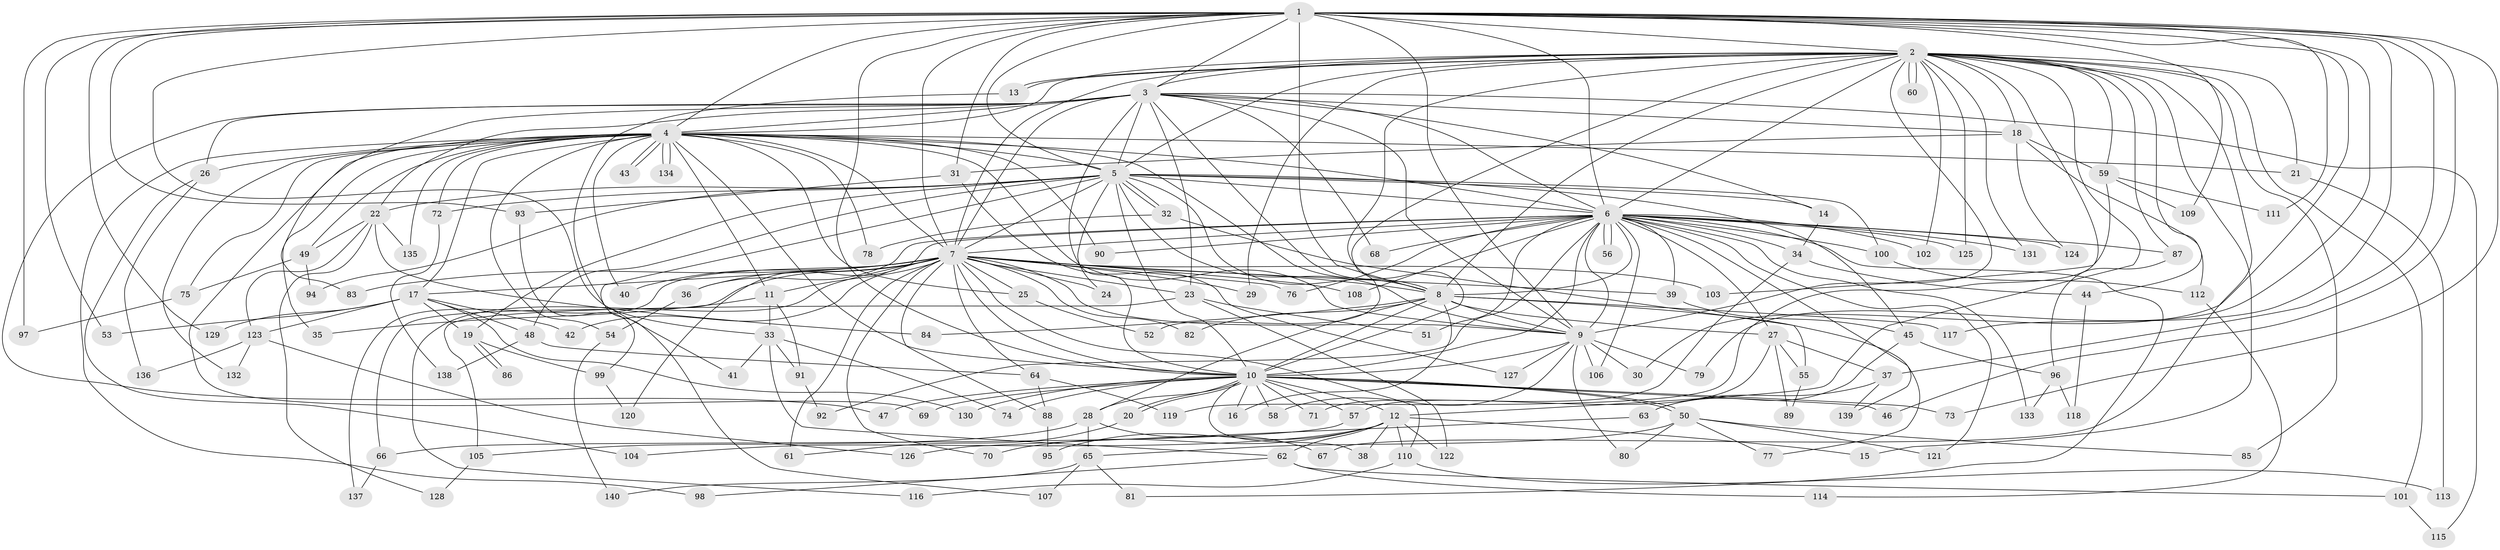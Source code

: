 // coarse degree distribution, {20: 0.009615384615384616, 34: 0.009615384615384616, 26: 0.009615384615384616, 25: 0.019230769230769232, 27: 0.009615384615384616, 28: 0.009615384615384616, 17: 0.009615384615384616, 4: 0.08653846153846154, 9: 0.009615384615384616, 3: 0.18269230769230768, 2: 0.5192307692307693, 11: 0.009615384615384616, 7: 0.019230769230769232, 6: 0.028846153846153848, 5: 0.057692307692307696, 1: 0.009615384615384616}
// Generated by graph-tools (version 1.1) at 2025/41/03/06/25 10:41:35]
// undirected, 140 vertices, 305 edges
graph export_dot {
graph [start="1"]
  node [color=gray90,style=filled];
  1;
  2;
  3;
  4;
  5;
  6;
  7;
  8;
  9;
  10;
  11;
  12;
  13;
  14;
  15;
  16;
  17;
  18;
  19;
  20;
  21;
  22;
  23;
  24;
  25;
  26;
  27;
  28;
  29;
  30;
  31;
  32;
  33;
  34;
  35;
  36;
  37;
  38;
  39;
  40;
  41;
  42;
  43;
  44;
  45;
  46;
  47;
  48;
  49;
  50;
  51;
  52;
  53;
  54;
  55;
  56;
  57;
  58;
  59;
  60;
  61;
  62;
  63;
  64;
  65;
  66;
  67;
  68;
  69;
  70;
  71;
  72;
  73;
  74;
  75;
  76;
  77;
  78;
  79;
  80;
  81;
  82;
  83;
  84;
  85;
  86;
  87;
  88;
  89;
  90;
  91;
  92;
  93;
  94;
  95;
  96;
  97;
  98;
  99;
  100;
  101;
  102;
  103;
  104;
  105;
  106;
  107;
  108;
  109;
  110;
  111;
  112;
  113;
  114;
  115;
  116;
  117;
  118;
  119;
  120;
  121;
  122;
  123;
  124;
  125;
  126;
  127;
  128;
  129;
  130;
  131;
  132;
  133;
  134;
  135;
  136;
  137;
  138;
  139;
  140;
  1 -- 2;
  1 -- 3;
  1 -- 4;
  1 -- 5;
  1 -- 6;
  1 -- 7;
  1 -- 8;
  1 -- 9;
  1 -- 10;
  1 -- 30;
  1 -- 31;
  1 -- 33;
  1 -- 37;
  1 -- 46;
  1 -- 53;
  1 -- 73;
  1 -- 79;
  1 -- 93;
  1 -- 97;
  1 -- 109;
  1 -- 111;
  1 -- 117;
  1 -- 129;
  2 -- 3;
  2 -- 4;
  2 -- 5;
  2 -- 6;
  2 -- 7;
  2 -- 8;
  2 -- 9;
  2 -- 10;
  2 -- 12;
  2 -- 13;
  2 -- 13;
  2 -- 15;
  2 -- 18;
  2 -- 21;
  2 -- 29;
  2 -- 44;
  2 -- 52;
  2 -- 59;
  2 -- 60;
  2 -- 60;
  2 -- 67;
  2 -- 85;
  2 -- 87;
  2 -- 101;
  2 -- 102;
  2 -- 119;
  2 -- 125;
  2 -- 131;
  3 -- 4;
  3 -- 5;
  3 -- 6;
  3 -- 7;
  3 -- 8;
  3 -- 9;
  3 -- 10;
  3 -- 14;
  3 -- 18;
  3 -- 22;
  3 -- 23;
  3 -- 26;
  3 -- 47;
  3 -- 68;
  3 -- 83;
  3 -- 115;
  4 -- 5;
  4 -- 6;
  4 -- 7;
  4 -- 8;
  4 -- 9;
  4 -- 10;
  4 -- 11;
  4 -- 17;
  4 -- 21;
  4 -- 25;
  4 -- 26;
  4 -- 35;
  4 -- 40;
  4 -- 43;
  4 -- 43;
  4 -- 49;
  4 -- 54;
  4 -- 69;
  4 -- 72;
  4 -- 75;
  4 -- 78;
  4 -- 90;
  4 -- 98;
  4 -- 132;
  4 -- 134;
  4 -- 134;
  4 -- 135;
  5 -- 6;
  5 -- 7;
  5 -- 8;
  5 -- 9;
  5 -- 10;
  5 -- 14;
  5 -- 19;
  5 -- 22;
  5 -- 24;
  5 -- 32;
  5 -- 32;
  5 -- 45;
  5 -- 48;
  5 -- 72;
  5 -- 94;
  5 -- 100;
  5 -- 107;
  6 -- 7;
  6 -- 8;
  6 -- 9;
  6 -- 10;
  6 -- 27;
  6 -- 34;
  6 -- 36;
  6 -- 39;
  6 -- 51;
  6 -- 56;
  6 -- 56;
  6 -- 68;
  6 -- 76;
  6 -- 81;
  6 -- 87;
  6 -- 90;
  6 -- 92;
  6 -- 100;
  6 -- 102;
  6 -- 106;
  6 -- 108;
  6 -- 120;
  6 -- 121;
  6 -- 124;
  6 -- 125;
  6 -- 131;
  6 -- 133;
  6 -- 139;
  7 -- 8;
  7 -- 9;
  7 -- 10;
  7 -- 11;
  7 -- 17;
  7 -- 23;
  7 -- 24;
  7 -- 25;
  7 -- 29;
  7 -- 36;
  7 -- 39;
  7 -- 40;
  7 -- 42;
  7 -- 61;
  7 -- 64;
  7 -- 66;
  7 -- 70;
  7 -- 76;
  7 -- 82;
  7 -- 83;
  7 -- 88;
  7 -- 103;
  7 -- 108;
  7 -- 110;
  7 -- 116;
  7 -- 137;
  8 -- 9;
  8 -- 10;
  8 -- 16;
  8 -- 27;
  8 -- 28;
  8 -- 77;
  8 -- 82;
  8 -- 84;
  8 -- 117;
  9 -- 10;
  9 -- 30;
  9 -- 58;
  9 -- 79;
  9 -- 80;
  9 -- 106;
  9 -- 127;
  10 -- 12;
  10 -- 16;
  10 -- 20;
  10 -- 20;
  10 -- 28;
  10 -- 38;
  10 -- 46;
  10 -- 47;
  10 -- 50;
  10 -- 50;
  10 -- 57;
  10 -- 58;
  10 -- 69;
  10 -- 71;
  10 -- 73;
  10 -- 74;
  10 -- 130;
  11 -- 33;
  11 -- 35;
  11 -- 91;
  12 -- 15;
  12 -- 38;
  12 -- 62;
  12 -- 70;
  12 -- 95;
  12 -- 104;
  12 -- 110;
  12 -- 122;
  13 -- 41;
  14 -- 34;
  17 -- 19;
  17 -- 42;
  17 -- 48;
  17 -- 53;
  17 -- 123;
  17 -- 129;
  17 -- 130;
  18 -- 31;
  18 -- 59;
  18 -- 112;
  18 -- 124;
  19 -- 86;
  19 -- 86;
  19 -- 99;
  20 -- 61;
  21 -- 113;
  22 -- 49;
  22 -- 84;
  22 -- 123;
  22 -- 128;
  22 -- 135;
  23 -- 51;
  23 -- 105;
  23 -- 122;
  25 -- 52;
  26 -- 104;
  26 -- 136;
  27 -- 37;
  27 -- 55;
  27 -- 57;
  27 -- 89;
  28 -- 65;
  28 -- 67;
  28 -- 105;
  31 -- 93;
  31 -- 127;
  32 -- 55;
  32 -- 78;
  33 -- 41;
  33 -- 62;
  33 -- 74;
  33 -- 91;
  34 -- 44;
  34 -- 71;
  36 -- 54;
  37 -- 63;
  37 -- 139;
  39 -- 45;
  44 -- 118;
  45 -- 63;
  45 -- 96;
  48 -- 64;
  48 -- 138;
  49 -- 75;
  49 -- 94;
  50 -- 65;
  50 -- 77;
  50 -- 80;
  50 -- 85;
  50 -- 121;
  54 -- 140;
  55 -- 89;
  57 -- 66;
  59 -- 103;
  59 -- 109;
  59 -- 111;
  62 -- 98;
  62 -- 101;
  62 -- 114;
  63 -- 126;
  64 -- 88;
  64 -- 119;
  65 -- 81;
  65 -- 107;
  65 -- 140;
  66 -- 137;
  72 -- 138;
  75 -- 97;
  87 -- 96;
  88 -- 95;
  91 -- 92;
  93 -- 99;
  96 -- 118;
  96 -- 133;
  99 -- 120;
  100 -- 112;
  101 -- 115;
  105 -- 128;
  110 -- 113;
  110 -- 116;
  112 -- 114;
  123 -- 126;
  123 -- 132;
  123 -- 136;
}
